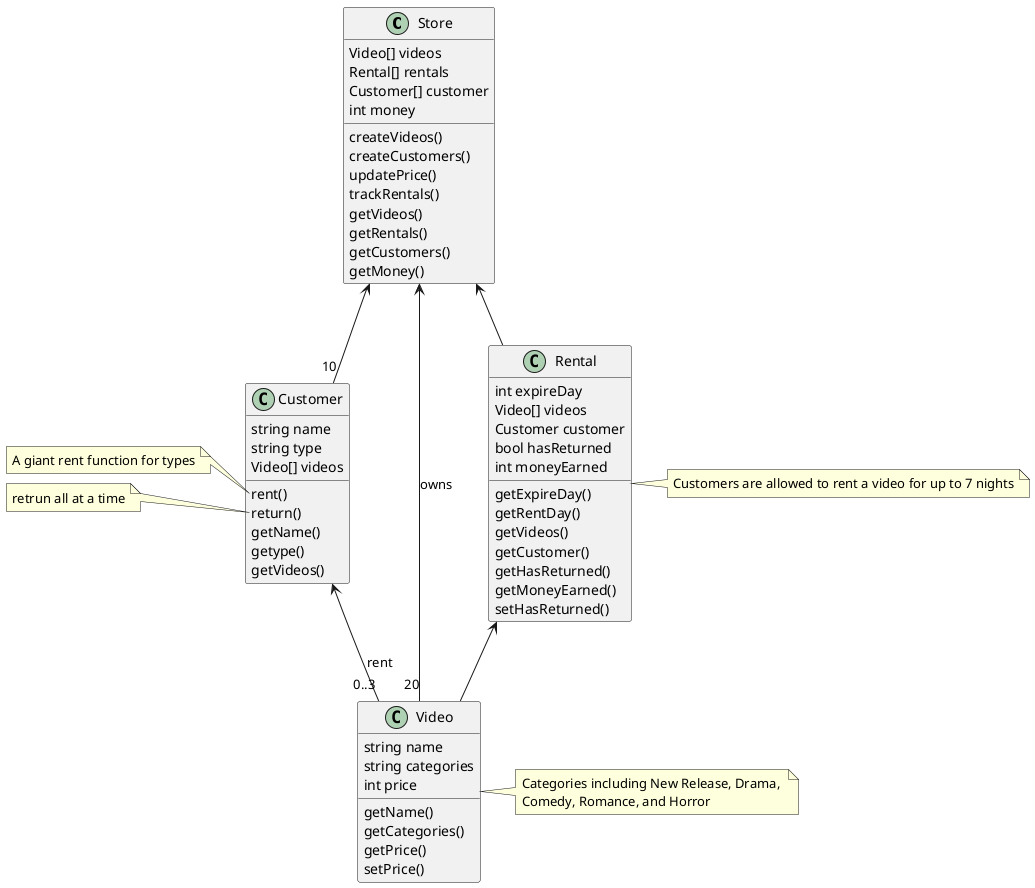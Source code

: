 @startuml hw3

class Store{
	Video[] videos
	Rental[] rentals
	Customer[] customer
	int money
	createVideos()
	createCustomers()
	updatePrice()
	trackRentals()
	getVideos()
    getRentals()
    getCustomers()
    getMoney()
}

class Customer{
	string name
	string type
	Video[] videos
	rent()
	return()
	getName()
	getype()
	getVideos()
}

note left of Customer::rent
A giant rent function for types
end note

note left of Customer::return
retrun all at a time
end note

Customer <-- "0..3" Video : rent
Store <-- "10" Customer


class Video{
	string name
	string categories
	int price
	getName()
    getCategories()
    getPrice()
    setPrice()
}

Store <-- "20" Video : owns

note Right of Video : Categories including New Release, Drama, \nComedy, Romance, and Horror

class Rental{
	int expireDay
	Video[] videos
	Customer customer
	bool hasReturned
	int moneyEarned
	getExpireDay()
    getRentDay()
    getVideos()
    getCustomer()
    getHasReturned()
    getMoneyEarned()
	setHasReturned()
}

note Right of Rental : Customers are allowed to rent a video for up to 7 nights

Store <-- Rental
Rental <-- Video
@enduml